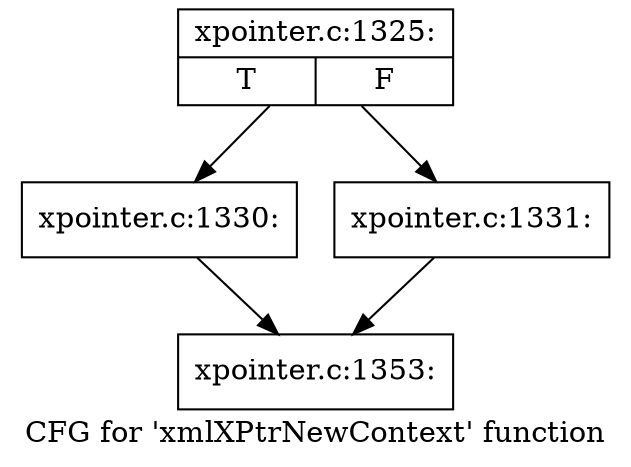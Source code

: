digraph "CFG for 'xmlXPtrNewContext' function" {
	label="CFG for 'xmlXPtrNewContext' function";

	Node0x51165f0 [shape=record,label="{xpointer.c:1325:|{<s0>T|<s1>F}}"];
	Node0x51165f0 -> Node0x5123d60;
	Node0x51165f0 -> Node0x5124090;
	Node0x5123d60 [shape=record,label="{xpointer.c:1330:}"];
	Node0x5123d60 -> Node0x5116920;
	Node0x5124090 [shape=record,label="{xpointer.c:1331:}"];
	Node0x5124090 -> Node0x5116920;
	Node0x5116920 [shape=record,label="{xpointer.c:1353:}"];
}
